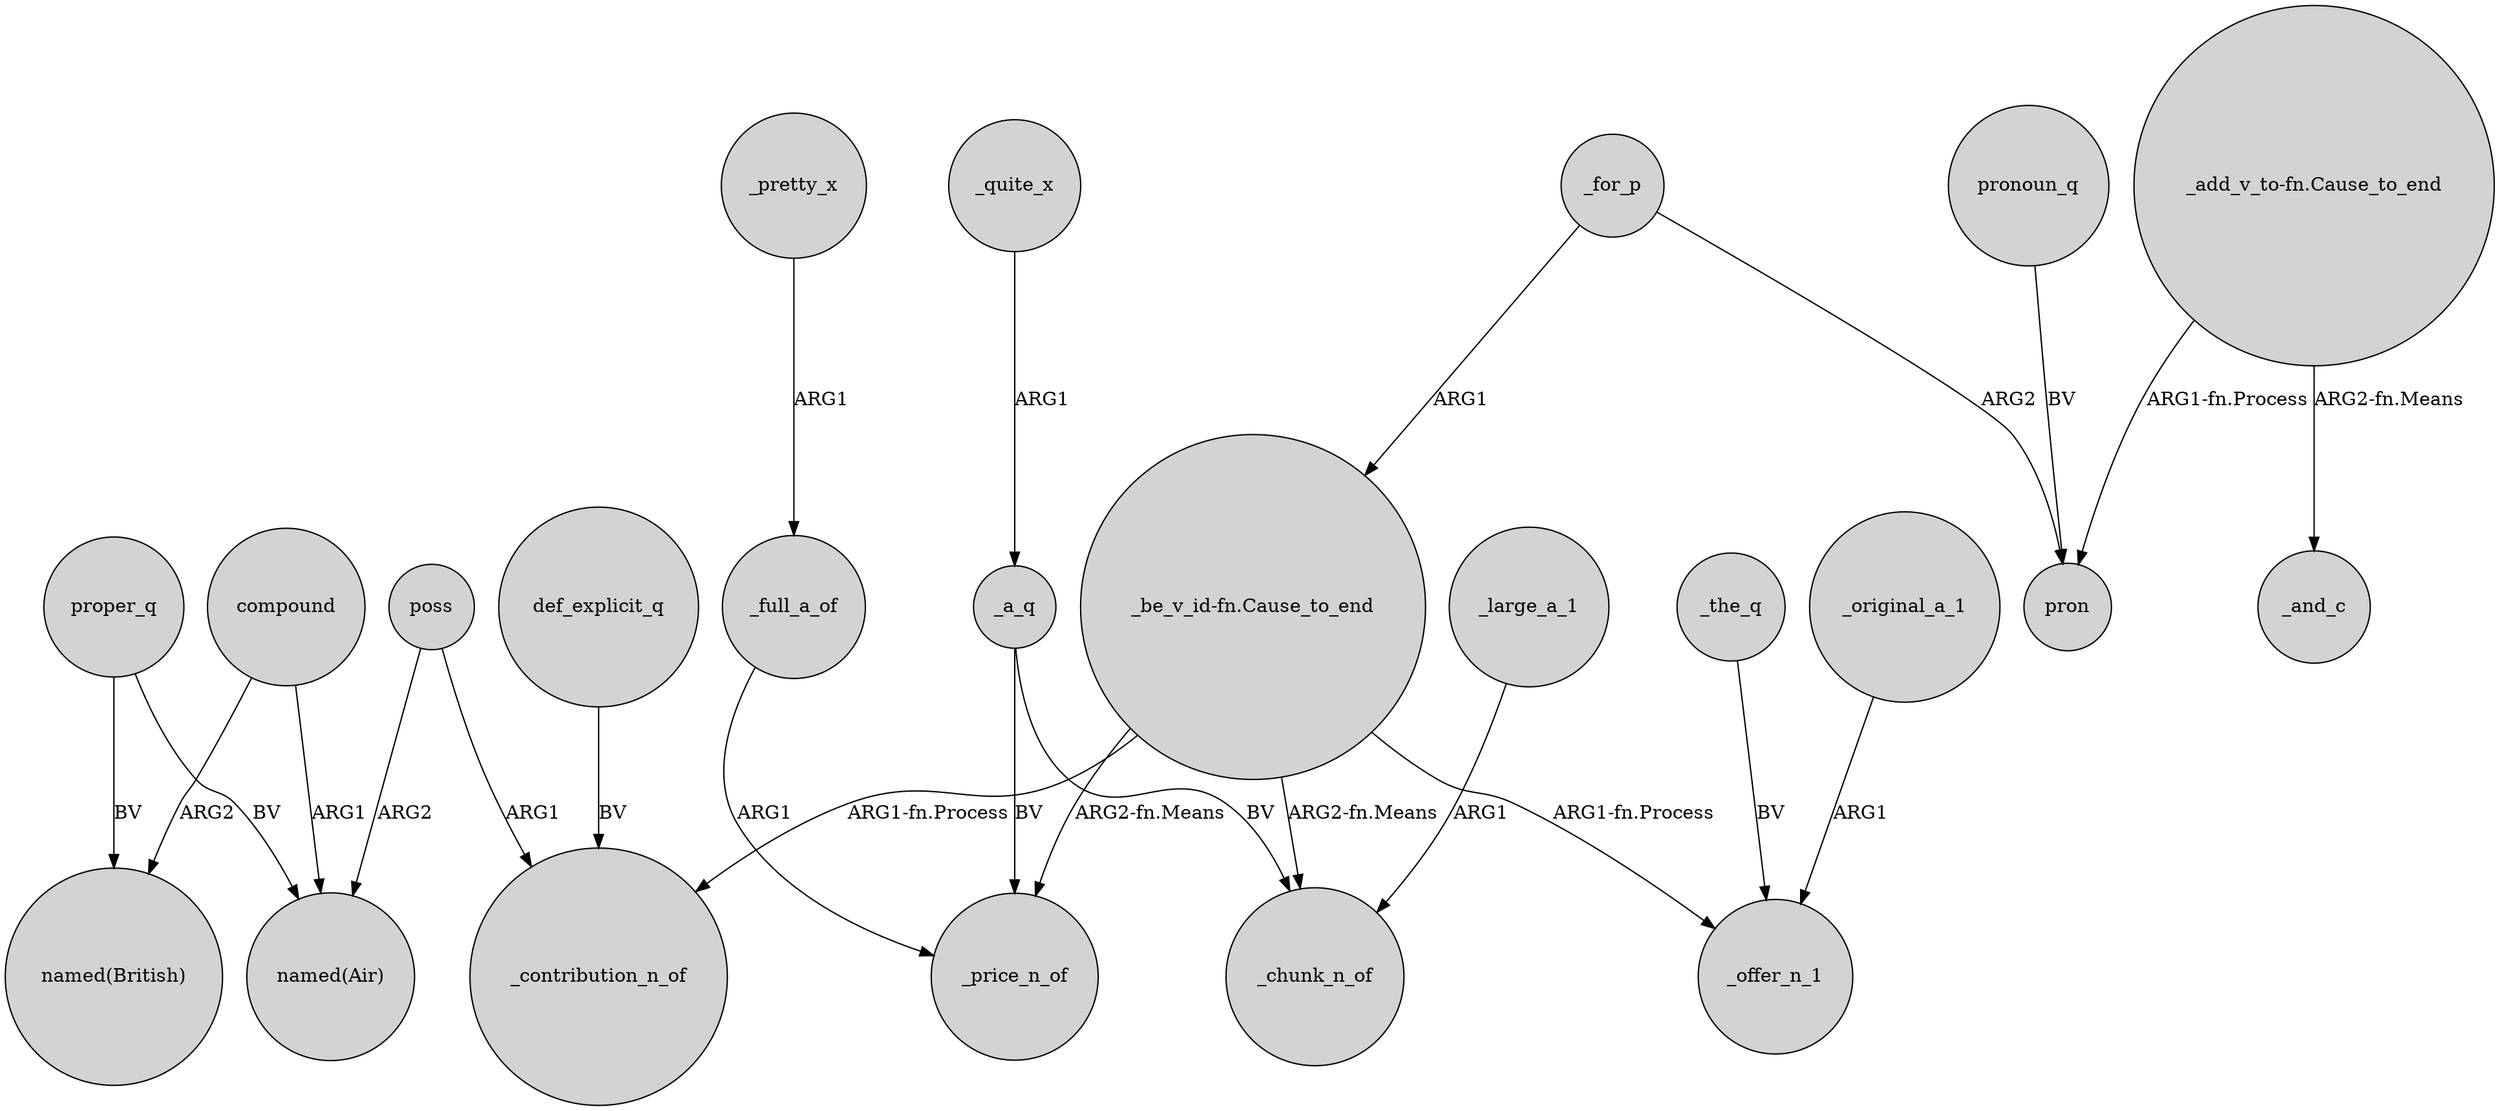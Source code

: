digraph {
	node [shape=circle style=filled]
	proper_q -> "named(British)" [label=BV]
	"_add_v_to-fn.Cause_to_end" -> _and_c [label="ARG2-fn.Means"]
	compound -> "named(Air)" [label=ARG1]
	def_explicit_q -> _contribution_n_of [label=BV]
	"_be_v_id-fn.Cause_to_end" -> _price_n_of [label="ARG2-fn.Means"]
	_a_q -> _chunk_n_of [label=BV]
	_quite_x -> _a_q [label=ARG1]
	proper_q -> "named(Air)" [label=BV]
	_large_a_1 -> _chunk_n_of [label=ARG1]
	_for_p -> pron [label=ARG2]
	_original_a_1 -> _offer_n_1 [label=ARG1]
	pronoun_q -> pron [label=BV]
	poss -> _contribution_n_of [label=ARG1]
	_for_p -> "_be_v_id-fn.Cause_to_end" [label=ARG1]
	"_be_v_id-fn.Cause_to_end" -> _contribution_n_of [label="ARG1-fn.Process"]
	_full_a_of -> _price_n_of [label=ARG1]
	_the_q -> _offer_n_1 [label=BV]
	_a_q -> _price_n_of [label=BV]
	"_be_v_id-fn.Cause_to_end" -> _chunk_n_of [label="ARG2-fn.Means"]
	compound -> "named(British)" [label=ARG2]
	_pretty_x -> _full_a_of [label=ARG1]
	poss -> "named(Air)" [label=ARG2]
	"_be_v_id-fn.Cause_to_end" -> _offer_n_1 [label="ARG1-fn.Process"]
	"_add_v_to-fn.Cause_to_end" -> pron [label="ARG1-fn.Process"]
}
